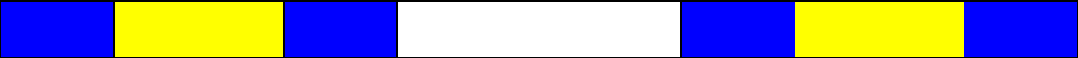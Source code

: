 //想等的传递性
//
//------------------
//|    |     |     |
//------------------
//
//
unitsize(1cm);
int s=1; //起点
int t=0; //起点y
int tot = 20; //总长度
int len1 = 3;
int len2 = 8;

int height=1;

pair start = (1,0);
pair end = (tot,height);


fill( box((s,0),(len2,height)),yellow );
fill( box((tot-len2+1,0),(tot,height)),yellow );


fill( box((s,0),(len1,height)),blue);
fill( box((len2-len1+1,0),(len2,height)),blue);


fill( shift((tot-len2,0)) * box((s,0),(len1,height)),blue);
fill( shift((tot-len2,0)) * box((len2-len1+1,0),(len2,height)),blue);

draw((s,height) -- (tot,height));
draw((s,0) -- (tot,0));

draw((s,0) -- (s,height));
draw((len1,0) -- (len1,height));
draw((len2-len1+1,0) -- (len2-len1+1,height));

draw((len2,0) -- (len2,height));
draw((tot-len2+1,0) -- (tot-len2+1,height));
draw((tot,0) -- (tot,height));

